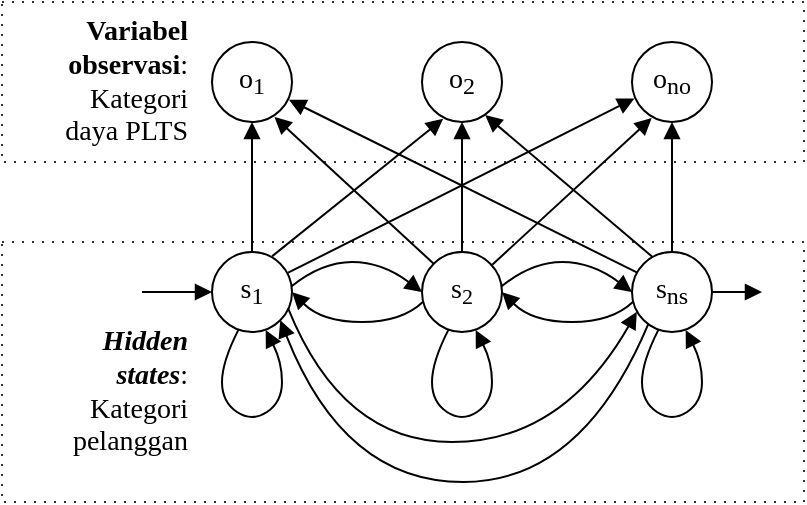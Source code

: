 <mxfile version="12.3.2" type="device" pages="1"><diagram id="acDC8BGalWefmWMQ4k_I" name="Page-1"><mxGraphModel dx="932" dy="626" grid="1" gridSize="10" guides="1" tooltips="1" connect="1" arrows="1" fold="1" page="1" pageScale="1" pageWidth="827" pageHeight="1169" math="0" shadow="0"><root><mxCell id="0"/><mxCell id="1" parent="0"/><mxCell id="2xUcIymVKSL_nKEX6y7e-1" value="" style="rounded=0;whiteSpace=wrap;html=1;fillColor=none;dashed=1;dashPattern=1 4;strokeColor=#333333;" parent="1" vertex="1"><mxGeometry x="110" y="130" width="401" height="80" as="geometry"/></mxCell><mxCell id="2xUcIymVKSL_nKEX6y7e-2" value="" style="rounded=0;whiteSpace=wrap;html=1;fillColor=none;dashed=1;dashPattern=1 4;strokeColor=#333333;" parent="1" vertex="1"><mxGeometry x="110" y="250" width="401" height="130" as="geometry"/></mxCell><mxCell id="6OHWX63UpWbPorZf-Tgv-2" value="o&lt;sub&gt;&lt;font style=&quot;font-size: 12px&quot;&gt;1&lt;/font&gt;&lt;/sub&gt;" style="ellipse;whiteSpace=wrap;html=1;aspect=fixed;fontFamily=Times New Roman;fontSize=14;" parent="1" vertex="1"><mxGeometry x="215" y="150" width="40" height="40" as="geometry"/></mxCell><mxCell id="6OHWX63UpWbPorZf-Tgv-10" style="edgeStyle=orthogonalEdgeStyle;rounded=0;orthogonalLoop=1;jettySize=auto;html=1;entryX=0.5;entryY=1;entryDx=0;entryDy=0;endArrow=block;endFill=1;fontFamily=Times New Roman;fontSize=14;" parent="1" source="6OHWX63UpWbPorZf-Tgv-5" target="6OHWX63UpWbPorZf-Tgv-2" edge="1"><mxGeometry relative="1" as="geometry"/></mxCell><mxCell id="6OHWX63UpWbPorZf-Tgv-5" value="s&lt;sub&gt;&lt;font style=&quot;font-size: 12px&quot;&gt;1&lt;/font&gt;&lt;/sub&gt;" style="ellipse;whiteSpace=wrap;html=1;aspect=fixed;fontFamily=Times New Roman;fontSize=14;" parent="1" vertex="1"><mxGeometry x="215" y="255" width="40" height="40" as="geometry"/></mxCell><mxCell id="6OHWX63UpWbPorZf-Tgv-14" value="" style="endArrow=block;html=1;fontFamily=Times New Roman;fontSize=14;endFill=1;entryX=0;entryY=0.5;entryDx=0;entryDy=0;" parent="1" target="6OHWX63UpWbPorZf-Tgv-5" edge="1"><mxGeometry width="50" height="50" relative="1" as="geometry"><mxPoint x="180" y="275" as="sourcePoint"/><mxPoint x="200" y="274" as="targetPoint"/></mxGeometry></mxCell><mxCell id="6OHWX63UpWbPorZf-Tgv-16" value="&lt;b&gt;Variabel&lt;br&gt;observasi&lt;/b&gt;:&lt;br&gt;Kategori&lt;br&gt;daya PLTS" style="text;html=1;strokeColor=none;fillColor=none;align=right;verticalAlign=middle;whiteSpace=wrap;rounded=0;fontFamily=Times New Roman;fontSize=14;" parent="1" vertex="1"><mxGeometry x="120" y="160" width="85" height="20" as="geometry"/></mxCell><mxCell id="6OHWX63UpWbPorZf-Tgv-18" value="&lt;i&gt;&lt;b&gt;Hidden states&lt;/b&gt;&lt;/i&gt;:&lt;br&gt;Kategori&lt;br&gt;pelanggan" style="text;html=1;strokeColor=none;fillColor=none;align=right;verticalAlign=middle;whiteSpace=wrap;rounded=0;fontFamily=Times New Roman;fontSize=14;" parent="1" vertex="1"><mxGeometry x="140" y="315" width="65" height="20" as="geometry"/></mxCell><mxCell id="0fbfifWymgic5x0RVjYd-1" value="" style="curved=1;endArrow=block;html=1;exitX=0.33;exitY=0.973;exitDx=0;exitDy=0;endFill=1;exitPerimeter=0;entryX=0.671;entryY=0.975;entryDx=0;entryDy=0;entryPerimeter=0;" parent="1" source="6OHWX63UpWbPorZf-Tgv-5" target="6OHWX63UpWbPorZf-Tgv-5" edge="1"><mxGeometry width="50" height="50" relative="1" as="geometry"><mxPoint x="140" y="410" as="sourcePoint"/><mxPoint x="240" y="300" as="targetPoint"/><Array as="points"><mxPoint x="220" y="310"/><mxPoint x="220" y="330"/><mxPoint x="235" y="340"/><mxPoint x="250" y="330"/><mxPoint x="250" y="310"/></Array></mxGeometry></mxCell><mxCell id="0fbfifWymgic5x0RVjYd-4" value="o&lt;sub&gt;&lt;font style=&quot;font-size: 12px&quot;&gt;2&lt;/font&gt;&lt;/sub&gt;" style="ellipse;whiteSpace=wrap;html=1;aspect=fixed;fontFamily=Times New Roman;fontSize=14;" parent="1" vertex="1"><mxGeometry x="320" y="150" width="40" height="40" as="geometry"/></mxCell><mxCell id="0fbfifWymgic5x0RVjYd-5" style="edgeStyle=orthogonalEdgeStyle;rounded=0;orthogonalLoop=1;jettySize=auto;html=1;entryX=0.5;entryY=1;entryDx=0;entryDy=0;endArrow=block;endFill=1;fontFamily=Times New Roman;fontSize=14;" parent="1" source="0fbfifWymgic5x0RVjYd-6" target="0fbfifWymgic5x0RVjYd-4" edge="1"><mxGeometry relative="1" as="geometry"/></mxCell><mxCell id="0fbfifWymgic5x0RVjYd-6" value="&lt;span style=&quot;font-size: 14px&quot;&gt;s&lt;/span&gt;&lt;sub&gt;&lt;font style=&quot;font-size: 11px&quot;&gt;2&lt;/font&gt;&lt;/sub&gt;" style="ellipse;whiteSpace=wrap;html=1;aspect=fixed;fontFamily=Times New Roman;fontSize=14;" parent="1" vertex="1"><mxGeometry x="320" y="255" width="40" height="40" as="geometry"/></mxCell><mxCell id="0fbfifWymgic5x0RVjYd-8" value="" style="curved=1;endArrow=block;html=1;exitX=0.33;exitY=0.973;exitDx=0;exitDy=0;endFill=1;exitPerimeter=0;entryX=0.671;entryY=0.975;entryDx=0;entryDy=0;entryPerimeter=0;" parent="1" source="0fbfifWymgic5x0RVjYd-6" target="0fbfifWymgic5x0RVjYd-6" edge="1"><mxGeometry width="50" height="50" relative="1" as="geometry"><mxPoint x="245" y="410" as="sourcePoint"/><mxPoint x="345" y="300" as="targetPoint"/><Array as="points"><mxPoint x="325" y="310"/><mxPoint x="325" y="330"/><mxPoint x="340" y="340"/><mxPoint x="355" y="330"/><mxPoint x="355" y="310"/></Array></mxGeometry></mxCell><mxCell id="0fbfifWymgic5x0RVjYd-9" value="o&lt;sub&gt;&lt;font style=&quot;font-size: 12px&quot;&gt;no&lt;/font&gt;&lt;/sub&gt;" style="ellipse;whiteSpace=wrap;html=1;aspect=fixed;fontFamily=Times New Roman;fontSize=14;" parent="1" vertex="1"><mxGeometry x="425" y="150" width="40" height="40" as="geometry"/></mxCell><mxCell id="0fbfifWymgic5x0RVjYd-10" style="edgeStyle=orthogonalEdgeStyle;rounded=0;orthogonalLoop=1;jettySize=auto;html=1;entryX=0.5;entryY=1;entryDx=0;entryDy=0;endArrow=block;endFill=1;fontFamily=Times New Roman;fontSize=14;" parent="1" source="0fbfifWymgic5x0RVjYd-11" target="0fbfifWymgic5x0RVjYd-9" edge="1"><mxGeometry relative="1" as="geometry"/></mxCell><mxCell id="0fbfifWymgic5x0RVjYd-11" value="&lt;span style=&quot;font-size: 14px&quot;&gt;s&lt;/span&gt;&lt;sub&gt;&lt;font style=&quot;font-size: 12px&quot;&gt;ns&lt;/font&gt;&lt;/sub&gt;" style="ellipse;whiteSpace=wrap;html=1;aspect=fixed;fontFamily=Times New Roman;fontSize=14;" parent="1" vertex="1"><mxGeometry x="425" y="255" width="40" height="40" as="geometry"/></mxCell><mxCell id="0fbfifWymgic5x0RVjYd-13" value="" style="curved=1;endArrow=block;html=1;exitX=0.33;exitY=0.973;exitDx=0;exitDy=0;endFill=1;exitPerimeter=0;entryX=0.671;entryY=0.975;entryDx=0;entryDy=0;entryPerimeter=0;" parent="1" source="0fbfifWymgic5x0RVjYd-11" target="0fbfifWymgic5x0RVjYd-11" edge="1"><mxGeometry width="50" height="50" relative="1" as="geometry"><mxPoint x="350" y="410" as="sourcePoint"/><mxPoint x="450" y="300" as="targetPoint"/><Array as="points"><mxPoint x="430" y="310"/><mxPoint x="430" y="330"/><mxPoint x="445" y="340"/><mxPoint x="460" y="330"/><mxPoint x="460" y="310"/></Array></mxGeometry></mxCell><mxCell id="0fbfifWymgic5x0RVjYd-14" value="" style="endArrow=block;html=1;fontFamily=Times New Roman;fontSize=14;endFill=1;exitX=1;exitY=0.5;exitDx=0;exitDy=0;" parent="1" source="0fbfifWymgic5x0RVjYd-11" edge="1"><mxGeometry width="50" height="50" relative="1" as="geometry"><mxPoint x="480" y="275" as="sourcePoint"/><mxPoint x="490" y="275" as="targetPoint"/></mxGeometry></mxCell><mxCell id="0fbfifWymgic5x0RVjYd-16" value="" style="endArrow=block;html=1;endFill=1;entryX=0.265;entryY=0.96;entryDx=0;entryDy=0;entryPerimeter=0;exitX=0.75;exitY=0.055;exitDx=0;exitDy=0;exitPerimeter=0;" parent="1" source="6OHWX63UpWbPorZf-Tgv-5" target="0fbfifWymgic5x0RVjYd-4" edge="1"><mxGeometry width="50" height="50" relative="1" as="geometry"><mxPoint x="235" y="255" as="sourcePoint"/><mxPoint x="285" y="205" as="targetPoint"/></mxGeometry></mxCell><mxCell id="0fbfifWymgic5x0RVjYd-17" value="" style="endArrow=block;html=1;endFill=1;entryX=0.781;entryY=0.937;entryDx=0;entryDy=0;exitX=0;exitY=0;exitDx=0;exitDy=0;entryPerimeter=0;" parent="1" source="0fbfifWymgic5x0RVjYd-6" target="6OHWX63UpWbPorZf-Tgv-2" edge="1"><mxGeometry width="50" height="50" relative="1" as="geometry"><mxPoint x="340" y="255" as="sourcePoint"/><mxPoint x="435" y="190.0" as="targetPoint"/></mxGeometry></mxCell><mxCell id="0fbfifWymgic5x0RVjYd-18" value="" style="endArrow=block;html=1;endFill=1;entryX=0.247;entryY=0.949;entryDx=0;entryDy=0;entryPerimeter=0;exitX=1;exitY=0;exitDx=0;exitDy=0;" parent="1" target="0fbfifWymgic5x0RVjYd-9" edge="1"><mxGeometry width="50" height="50" relative="1" as="geometry"><mxPoint x="355.142" y="261.358" as="sourcePoint"/><mxPoint x="436.6" y="188.9" as="targetPoint"/></mxGeometry></mxCell><mxCell id="0fbfifWymgic5x0RVjYd-20" value="" style="endArrow=block;html=1;endFill=1;entryX=0.79;entryY=0.914;entryDx=0;entryDy=0;entryPerimeter=0;exitX=0.26;exitY=0.065;exitDx=0;exitDy=0;exitPerimeter=0;" parent="1" source="0fbfifWymgic5x0RVjYd-11" target="0fbfifWymgic5x0RVjYd-4" edge="1"><mxGeometry width="50" height="50" relative="1" as="geometry"><mxPoint x="365.142" y="271.358" as="sourcePoint"/><mxPoint x="446.6" y="198.9" as="targetPoint"/></mxGeometry></mxCell><mxCell id="0fbfifWymgic5x0RVjYd-21" value="" style="endArrow=block;html=1;endFill=1;exitX=0.94;exitY=0.265;exitDx=0;exitDy=0;exitPerimeter=0;entryX=0.031;entryY=0.705;entryDx=0;entryDy=0;entryPerimeter=0;" parent="1" source="6OHWX63UpWbPorZf-Tgv-5" target="0fbfifWymgic5x0RVjYd-9" edge="1"><mxGeometry width="50" height="50" relative="1" as="geometry"><mxPoint x="256" y="267" as="sourcePoint"/><mxPoint x="426" y="180" as="targetPoint"/></mxGeometry></mxCell><mxCell id="0fbfifWymgic5x0RVjYd-22" value="" style="endArrow=block;html=1;endFill=1;entryX=0.962;entryY=0.722;entryDx=0;entryDy=0;entryPerimeter=0;exitX=0.06;exitY=0.255;exitDx=0;exitDy=0;exitPerimeter=0;" parent="1" source="0fbfifWymgic5x0RVjYd-11" target="6OHWX63UpWbPorZf-Tgv-2" edge="1"><mxGeometry width="50" height="50" relative="1" as="geometry"><mxPoint x="422.9" y="260.6" as="sourcePoint"/><mxPoint x="340.18" y="190.12" as="targetPoint"/></mxGeometry></mxCell><mxCell id="0fbfifWymgic5x0RVjYd-23" value="" style="curved=1;endArrow=block;html=1;exitX=0.995;exitY=0.428;exitDx=0;exitDy=0;entryX=0;entryY=0.5;entryDx=0;entryDy=0;endFill=1;exitPerimeter=0;" parent="1" source="6OHWX63UpWbPorZf-Tgv-5" target="0fbfifWymgic5x0RVjYd-6" edge="1"><mxGeometry width="50" height="50" relative="1" as="geometry"><mxPoint x="160" y="410" as="sourcePoint"/><mxPoint x="210" y="360" as="targetPoint"/><Array as="points"><mxPoint x="270" y="260"/><mxPoint x="300" y="260"/></Array></mxGeometry></mxCell><mxCell id="0fbfifWymgic5x0RVjYd-25" value="" style="curved=1;endArrow=block;html=1;entryX=1;entryY=0.5;entryDx=0;entryDy=0;endFill=1;exitX=0.014;exitY=0.622;exitDx=0;exitDy=0;exitPerimeter=0;" parent="1" source="0fbfifWymgic5x0RVjYd-6" target="6OHWX63UpWbPorZf-Tgv-5" edge="1"><mxGeometry width="50" height="50" relative="1" as="geometry"><mxPoint x="320" y="285" as="sourcePoint"/><mxPoint x="255" y="285" as="targetPoint"/><Array as="points"><mxPoint x="310" y="290"/><mxPoint x="270" y="290"/></Array></mxGeometry></mxCell><mxCell id="0fbfifWymgic5x0RVjYd-28" value="" style="curved=1;endArrow=block;html=1;endFill=1;entryX=0.06;entryY=0.748;entryDx=0;entryDy=0;exitX=0.95;exitY=0.702;exitDx=0;exitDy=0;entryPerimeter=0;exitPerimeter=0;" parent="1" source="6OHWX63UpWbPorZf-Tgv-5" target="0fbfifWymgic5x0RVjYd-11" edge="1"><mxGeometry width="50" height="50" relative="1" as="geometry"><mxPoint x="150" y="410" as="sourcePoint"/><mxPoint x="200" y="360" as="targetPoint"/><Array as="points"><mxPoint x="280" y="350"/><mxPoint x="390" y="350"/></Array></mxGeometry></mxCell><mxCell id="0fbfifWymgic5x0RVjYd-29" value="" style="curved=1;endArrow=none;html=1;endFill=0;entryX=0.206;entryY=0.894;entryDx=0;entryDy=0;exitX=1;exitY=1;exitDx=0;exitDy=0;startArrow=block;startFill=1;entryPerimeter=0;" parent="1" source="6OHWX63UpWbPorZf-Tgv-5" target="0fbfifWymgic5x0RVjYd-11" edge="1"><mxGeometry width="50" height="50" relative="1" as="geometry"><mxPoint x="250.142" y="295.142" as="sourcePoint"/><mxPoint x="431.858" y="295.142" as="targetPoint"/><Array as="points"><mxPoint x="281" y="370"/><mxPoint x="400" y="370"/></Array></mxGeometry></mxCell><mxCell id="0fbfifWymgic5x0RVjYd-30" value="" style="curved=1;endArrow=block;html=1;exitX=0.995;exitY=0.428;exitDx=0;exitDy=0;entryX=0;entryY=0.5;entryDx=0;entryDy=0;endFill=1;exitPerimeter=0;" parent="1" edge="1"><mxGeometry width="50" height="50" relative="1" as="geometry"><mxPoint x="359.8" y="272.12" as="sourcePoint"/><mxPoint x="425" y="275" as="targetPoint"/><Array as="points"><mxPoint x="375" y="260"/><mxPoint x="405" y="260"/></Array></mxGeometry></mxCell><mxCell id="0fbfifWymgic5x0RVjYd-31" value="" style="curved=1;endArrow=block;html=1;entryX=1;entryY=0.5;entryDx=0;entryDy=0;endFill=1;exitX=0.014;exitY=0.622;exitDx=0;exitDy=0;exitPerimeter=0;" parent="1" edge="1"><mxGeometry width="50" height="50" relative="1" as="geometry"><mxPoint x="425.56" y="279.88" as="sourcePoint"/><mxPoint x="360" y="275" as="targetPoint"/><Array as="points"><mxPoint x="415" y="290"/><mxPoint x="375" y="290"/></Array></mxGeometry></mxCell></root></mxGraphModel></diagram></mxfile>
